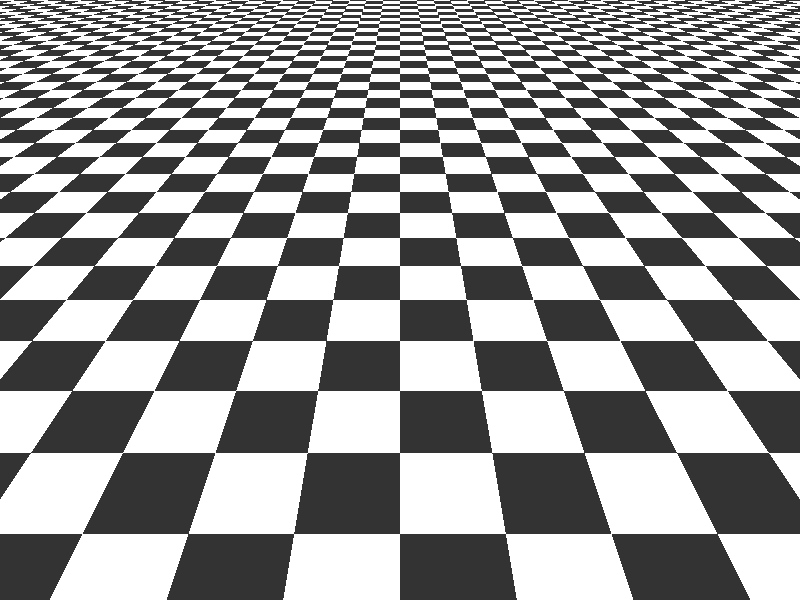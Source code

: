 /*
    *  A simple scene with a floor and a light source
    *  The floor is textured with a checker pattern
    *  The camera is positioned above the floor looking down
    *  The light source is positioned above the floor
    
*/

// Define the Floor Texture
#declare FloorTexture = texture {
    pigment { 
        
        checker color <1.0, 1.0, 1.0>, color <0.2, 0.2, 0.2> 
    }
    finish { 
        specular 0.6
        roughness 0.1
    }
}

// Set up the camera
camera {
    location <5, 10, 7.5>
    look_at <0, 0, 0>
}

// Set up the light source
light_source {
    <5, 10, 7.5>
    /*color White*/
}

// Create a floor using the defined texture
box {
    <-5, -0.1, -5>, <5, 0, 5>  // Coordinates of the opposite corners of the box
    texture { FloorTexture }
}





// Set up the camera
camera {
    location <0, 5, -7.5>
    look_at <0, 0, 0>
}

// Set up the light source
light_source {
    <0, 5, 7.5>
    color <1, 1, 1>
}

// Create a floor using the defined texture
box {
    <-500, -0.1, -500>, <500, 0, 500>  // Coordinates of the opposite corners of the box
    texture { FloorTexture }
}
